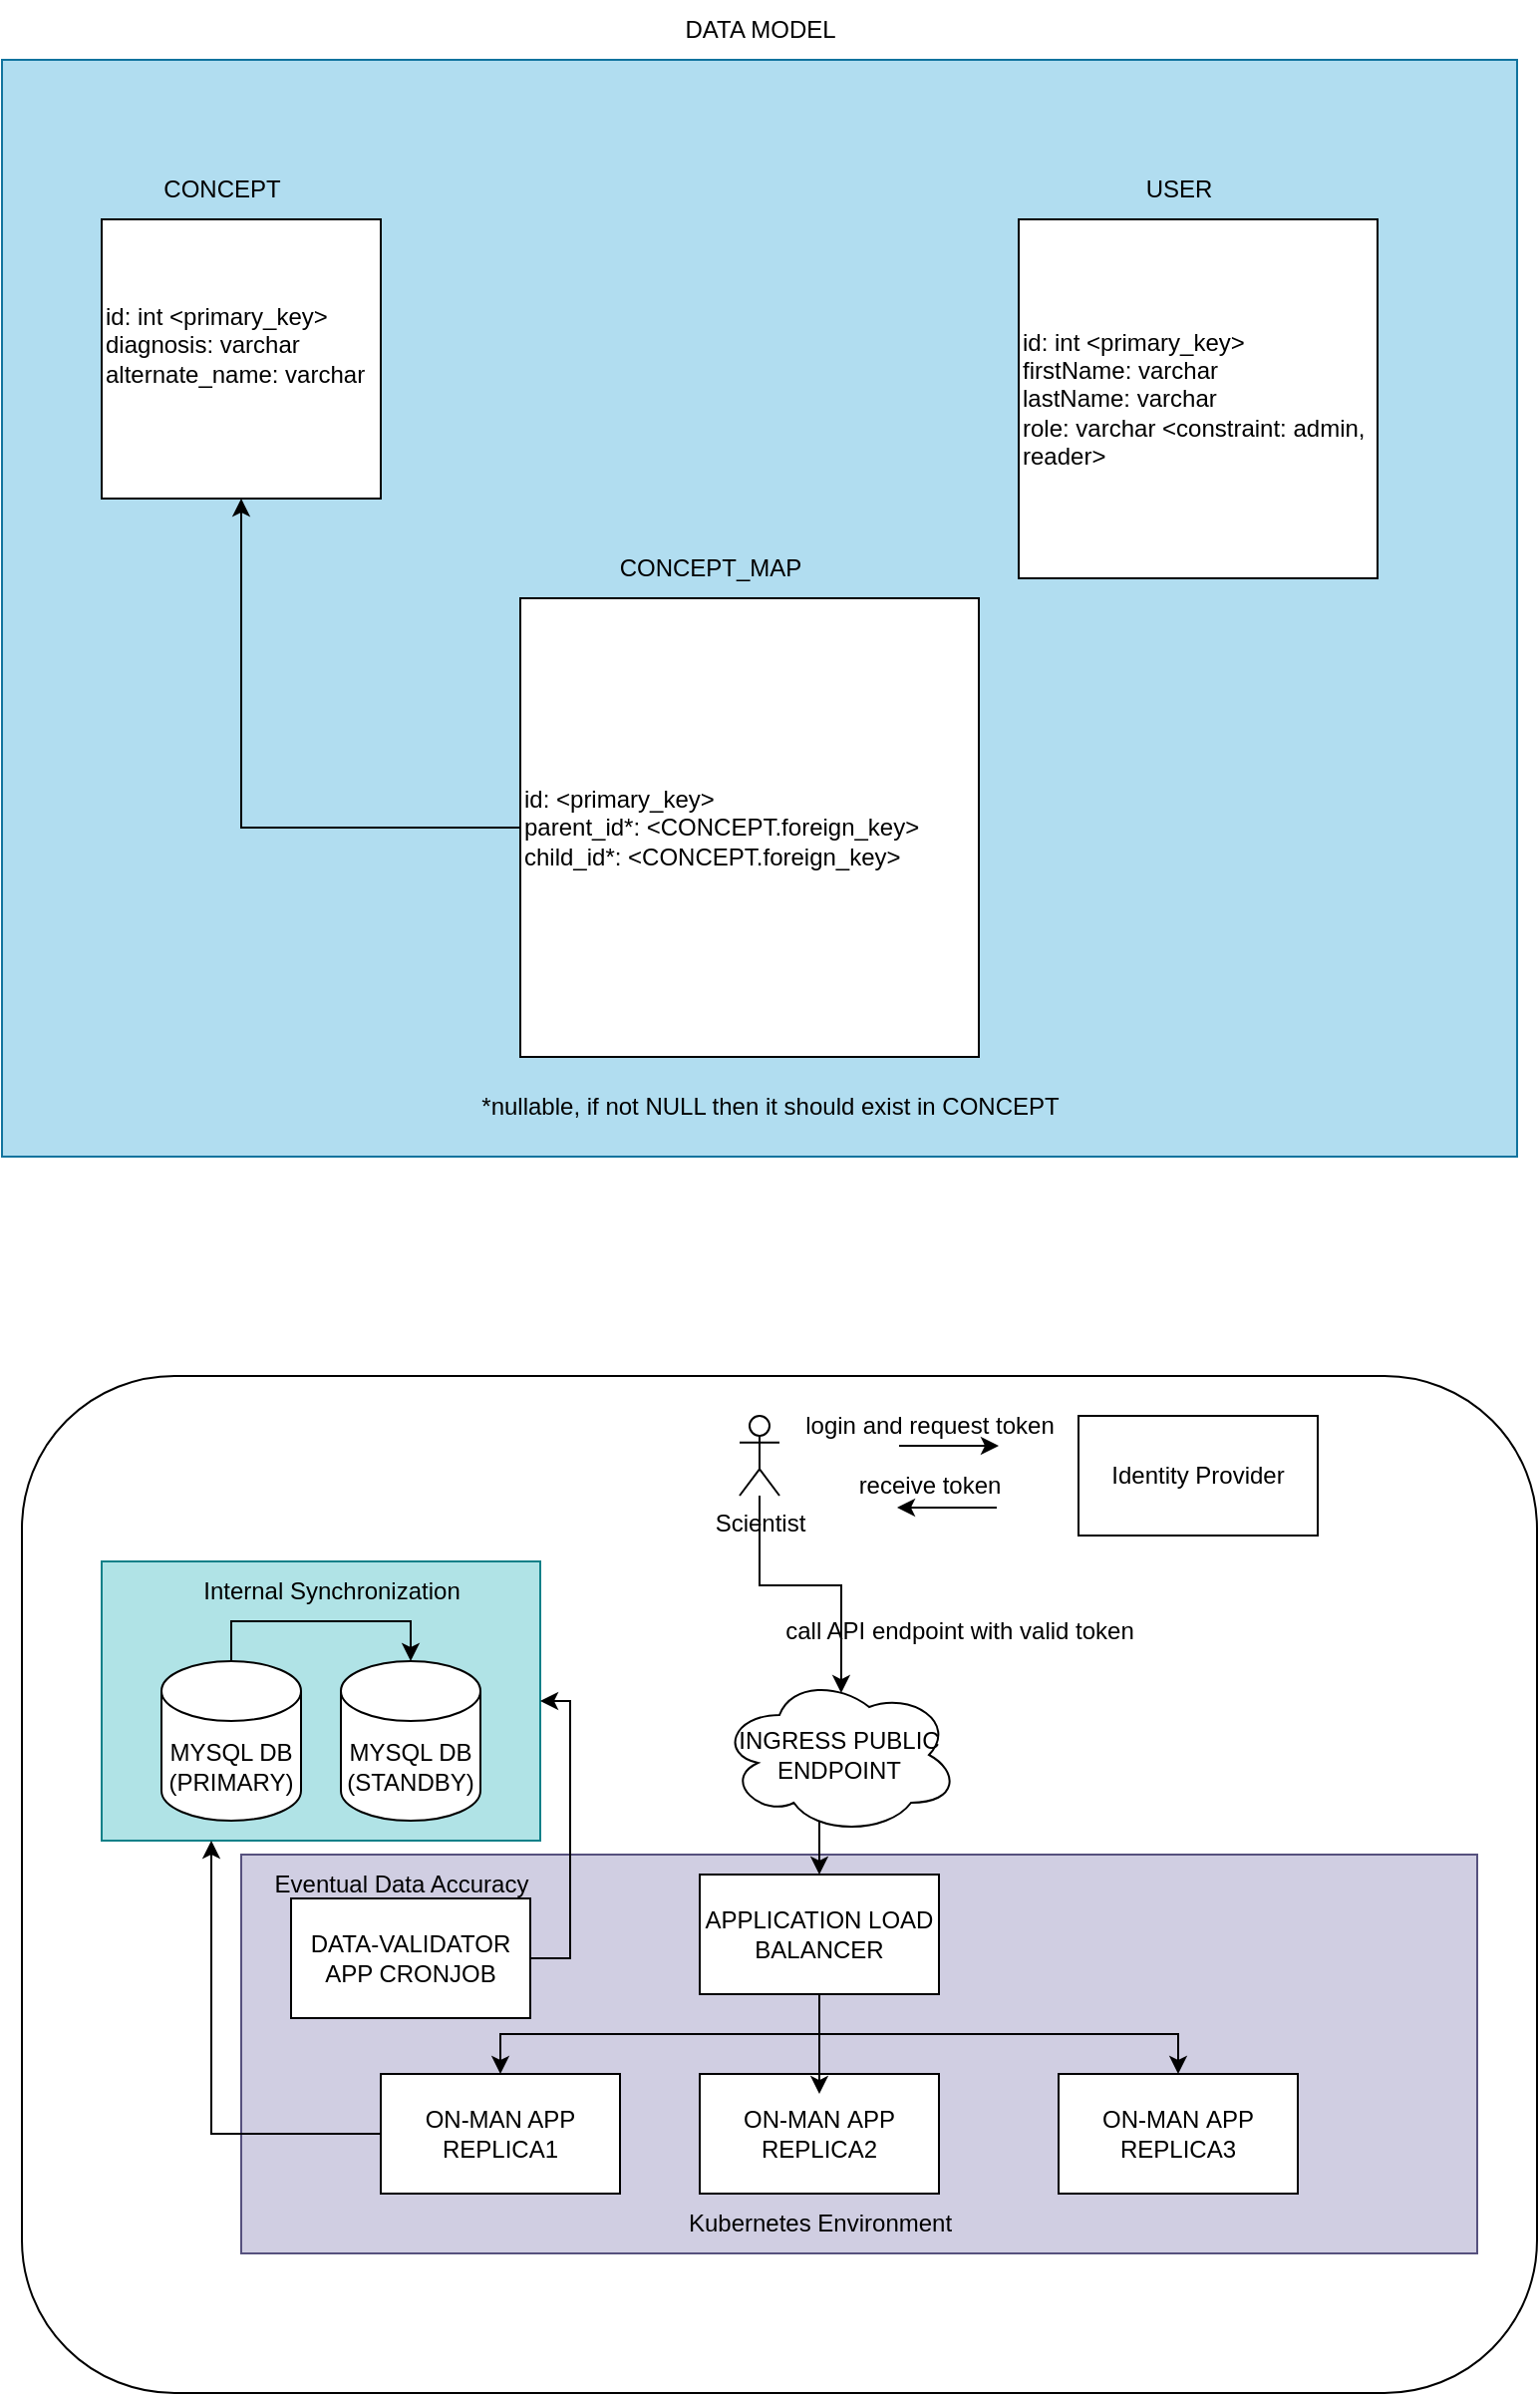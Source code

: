 <mxfile version="24.7.12">
  <diagram name="Page-1" id="G7BgJ-LmOUiGPklKZhLO">
    <mxGraphModel dx="1242" dy="734" grid="1" gridSize="10" guides="1" tooltips="1" connect="1" arrows="1" fold="1" page="1" pageScale="1" pageWidth="850" pageHeight="1100" math="0" shadow="0">
      <root>
        <mxCell id="0" />
        <mxCell id="1" parent="0" />
        <mxCell id="RncXROPEYOgEfF-oAxky-13" value="" style="rounded=1;whiteSpace=wrap;html=1;" vertex="1" parent="1">
          <mxGeometry x="40" y="700" width="760" height="510" as="geometry" />
        </mxCell>
        <mxCell id="RncXROPEYOgEfF-oAxky-42" value="" style="rounded=0;whiteSpace=wrap;html=1;fillColor=#d0cee2;strokeColor=#56517e;" vertex="1" parent="1">
          <mxGeometry x="150" y="940" width="620" height="200" as="geometry" />
        </mxCell>
        <mxCell id="RncXROPEYOgEfF-oAxky-28" value="" style="rounded=0;whiteSpace=wrap;html=1;fillColor=#b0e3e6;strokeColor=#0e8088;" vertex="1" parent="1">
          <mxGeometry x="80" y="793" width="220" height="140" as="geometry" />
        </mxCell>
        <mxCell id="RncXROPEYOgEfF-oAxky-10" value="" style="rounded=0;whiteSpace=wrap;html=1;fillColor=#b1ddf0;strokeColor=#10739e;" vertex="1" parent="1">
          <mxGeometry x="30" y="40" width="760" height="550" as="geometry" />
        </mxCell>
        <mxCell id="RncXROPEYOgEfF-oAxky-1" value="id: int &amp;lt;primary_key&amp;gt;&lt;div&gt;diagnosis: varchar&lt;/div&gt;&lt;div&gt;alternate_name: varchar&lt;/div&gt;&lt;div&gt;&lt;br&gt;&lt;/div&gt;" style="whiteSpace=wrap;html=1;aspect=fixed;align=left;" vertex="1" parent="1">
          <mxGeometry x="80" y="120" width="140" height="140" as="geometry" />
        </mxCell>
        <mxCell id="RncXROPEYOgEfF-oAxky-2" value="&lt;div style=&quot;&quot;&gt;&lt;span style=&quot;background-color: initial;&quot;&gt;id: int &amp;lt;primary_key&amp;gt;&lt;/span&gt;&lt;/div&gt;&lt;div style=&quot;&quot;&gt;firstName: varchar&lt;/div&gt;&lt;div style=&quot;&quot;&gt;lastName: varchar&lt;/div&gt;&lt;div style=&quot;&quot;&gt;role: varchar &amp;lt;constraint: admin, reader&amp;gt;&lt;/div&gt;" style="whiteSpace=wrap;html=1;aspect=fixed;align=left;" vertex="1" parent="1">
          <mxGeometry x="540" y="120" width="180" height="180" as="geometry" />
        </mxCell>
        <mxCell id="RncXROPEYOgEfF-oAxky-12" style="edgeStyle=orthogonalEdgeStyle;rounded=0;orthogonalLoop=1;jettySize=auto;html=1;entryX=0.5;entryY=1;entryDx=0;entryDy=0;" edge="1" parent="1" source="RncXROPEYOgEfF-oAxky-3" target="RncXROPEYOgEfF-oAxky-1">
          <mxGeometry relative="1" as="geometry" />
        </mxCell>
        <mxCell id="RncXROPEYOgEfF-oAxky-3" value="id: &amp;lt;primary_key&amp;gt;&lt;div&gt;parent_id*: &amp;lt;CONCEPT.foreign_key&amp;gt;&lt;/div&gt;&lt;div&gt;child_id*: &amp;lt;&lt;span style=&quot;background-color: initial;&quot;&gt;CONCEPT.&lt;/span&gt;&lt;span style=&quot;background-color: initial;&quot;&gt;foreign_key&amp;gt;&lt;/span&gt;&lt;/div&gt;" style="whiteSpace=wrap;html=1;aspect=fixed;align=left;" vertex="1" parent="1">
          <mxGeometry x="290" y="310" width="230" height="230" as="geometry" />
        </mxCell>
        <mxCell id="RncXROPEYOgEfF-oAxky-6" value="CONCEPT" style="text;html=1;align=center;verticalAlign=middle;resizable=0;points=[];autosize=1;strokeColor=none;fillColor=none;" vertex="1" parent="1">
          <mxGeometry x="100" y="90" width="80" height="30" as="geometry" />
        </mxCell>
        <mxCell id="RncXROPEYOgEfF-oAxky-7" value="CONCEPT_MAP" style="text;html=1;align=center;verticalAlign=middle;resizable=0;points=[];autosize=1;strokeColor=none;fillColor=none;" vertex="1" parent="1">
          <mxGeometry x="330" y="280" width="110" height="30" as="geometry" />
        </mxCell>
        <mxCell id="RncXROPEYOgEfF-oAxky-8" value="USER" style="text;html=1;align=center;verticalAlign=middle;resizable=0;points=[];autosize=1;strokeColor=none;fillColor=none;" vertex="1" parent="1">
          <mxGeometry x="590" y="90" width="60" height="30" as="geometry" />
        </mxCell>
        <mxCell id="RncXROPEYOgEfF-oAxky-9" value="*nullable, if not NULL then it should exist in CONCEPT" style="text;html=1;align=center;verticalAlign=middle;resizable=0;points=[];autosize=1;strokeColor=none;fillColor=none;" vertex="1" parent="1">
          <mxGeometry x="260" y="550" width="310" height="30" as="geometry" />
        </mxCell>
        <mxCell id="RncXROPEYOgEfF-oAxky-11" value="DATA MODEL" style="text;html=1;align=center;verticalAlign=middle;resizable=0;points=[];autosize=1;strokeColor=none;fillColor=none;" vertex="1" parent="1">
          <mxGeometry x="360" y="10" width="100" height="30" as="geometry" />
        </mxCell>
        <mxCell id="RncXROPEYOgEfF-oAxky-19" style="edgeStyle=orthogonalEdgeStyle;rounded=0;orthogonalLoop=1;jettySize=auto;html=1;exitX=0.5;exitY=1;exitDx=0;exitDy=0;entryX=0.5;entryY=0;entryDx=0;entryDy=0;" edge="1" parent="1" source="RncXROPEYOgEfF-oAxky-14" target="RncXROPEYOgEfF-oAxky-15">
          <mxGeometry relative="1" as="geometry" />
        </mxCell>
        <mxCell id="RncXROPEYOgEfF-oAxky-20" style="edgeStyle=orthogonalEdgeStyle;rounded=0;orthogonalLoop=1;jettySize=auto;html=1;exitX=0.5;exitY=1;exitDx=0;exitDy=0;" edge="1" parent="1" source="RncXROPEYOgEfF-oAxky-14" target="RncXROPEYOgEfF-oAxky-16">
          <mxGeometry relative="1" as="geometry" />
        </mxCell>
        <mxCell id="RncXROPEYOgEfF-oAxky-14" value="APPLICATION LOAD BALANCER" style="rounded=0;whiteSpace=wrap;html=1;" vertex="1" parent="1">
          <mxGeometry x="380" y="950" width="120" height="60" as="geometry" />
        </mxCell>
        <mxCell id="RncXROPEYOgEfF-oAxky-47" style="edgeStyle=orthogonalEdgeStyle;rounded=0;orthogonalLoop=1;jettySize=auto;html=1;exitX=0;exitY=0.5;exitDx=0;exitDy=0;entryX=0.25;entryY=1;entryDx=0;entryDy=0;" edge="1" parent="1" source="RncXROPEYOgEfF-oAxky-15" target="RncXROPEYOgEfF-oAxky-28">
          <mxGeometry relative="1" as="geometry" />
        </mxCell>
        <mxCell id="RncXROPEYOgEfF-oAxky-15" value="ON-MAN APP REPLICA1" style="rounded=0;whiteSpace=wrap;html=1;" vertex="1" parent="1">
          <mxGeometry x="220" y="1050" width="120" height="60" as="geometry" />
        </mxCell>
        <mxCell id="RncXROPEYOgEfF-oAxky-16" value="ON-MAN&amp;nbsp;APP REPLICA3" style="rounded=0;whiteSpace=wrap;html=1;" vertex="1" parent="1">
          <mxGeometry x="560" y="1050" width="120" height="60" as="geometry" />
        </mxCell>
        <mxCell id="RncXROPEYOgEfF-oAxky-17" value="ON-MAN&amp;nbsp;APP REPLICA2" style="rounded=0;whiteSpace=wrap;html=1;" vertex="1" parent="1">
          <mxGeometry x="380" y="1050" width="120" height="60" as="geometry" />
        </mxCell>
        <mxCell id="RncXROPEYOgEfF-oAxky-18" style="edgeStyle=orthogonalEdgeStyle;rounded=0;orthogonalLoop=1;jettySize=auto;html=1;exitX=0.5;exitY=1;exitDx=0;exitDy=0;entryX=0.5;entryY=0.167;entryDx=0;entryDy=0;entryPerimeter=0;" edge="1" parent="1" source="RncXROPEYOgEfF-oAxky-14" target="RncXROPEYOgEfF-oAxky-17">
          <mxGeometry relative="1" as="geometry" />
        </mxCell>
        <mxCell id="RncXROPEYOgEfF-oAxky-22" value="MYSQL DB (PRIMARY)" style="shape=cylinder3;whiteSpace=wrap;html=1;boundedLbl=1;backgroundOutline=1;size=15;" vertex="1" parent="1">
          <mxGeometry x="110" y="843" width="70" height="80" as="geometry" />
        </mxCell>
        <mxCell id="RncXROPEYOgEfF-oAxky-23" value="MYSQL DB (STANDBY)" style="shape=cylinder3;whiteSpace=wrap;html=1;boundedLbl=1;backgroundOutline=1;size=15;" vertex="1" parent="1">
          <mxGeometry x="200" y="843" width="70" height="80" as="geometry" />
        </mxCell>
        <mxCell id="RncXROPEYOgEfF-oAxky-25" style="edgeStyle=orthogonalEdgeStyle;rounded=0;orthogonalLoop=1;jettySize=auto;html=1;exitX=0.5;exitY=0;exitDx=0;exitDy=0;exitPerimeter=0;entryX=0.5;entryY=0;entryDx=0;entryDy=0;entryPerimeter=0;" edge="1" parent="1" source="RncXROPEYOgEfF-oAxky-22" target="RncXROPEYOgEfF-oAxky-23">
          <mxGeometry relative="1" as="geometry" />
        </mxCell>
        <mxCell id="RncXROPEYOgEfF-oAxky-27" value="Internal Synchronization" style="text;html=1;align=center;verticalAlign=middle;resizable=0;points=[];autosize=1;strokeColor=none;fillColor=none;" vertex="1" parent="1">
          <mxGeometry x="120" y="793" width="150" height="30" as="geometry" />
        </mxCell>
        <mxCell id="RncXROPEYOgEfF-oAxky-36" style="edgeStyle=orthogonalEdgeStyle;rounded=0;orthogonalLoop=1;jettySize=auto;html=1;entryX=0.508;entryY=0.113;entryDx=0;entryDy=0;entryPerimeter=0;" edge="1" parent="1" source="RncXROPEYOgEfF-oAxky-29" target="RncXROPEYOgEfF-oAxky-41">
          <mxGeometry relative="1" as="geometry">
            <mxPoint x="440" y="873" as="targetPoint" />
          </mxGeometry>
        </mxCell>
        <mxCell id="RncXROPEYOgEfF-oAxky-29" value="Scientist" style="shape=umlActor;verticalLabelPosition=bottom;verticalAlign=top;html=1;outlineConnect=0;" vertex="1" parent="1">
          <mxGeometry x="400" y="720" width="20" height="40" as="geometry" />
        </mxCell>
        <mxCell id="RncXROPEYOgEfF-oAxky-31" value="Identity Provider" style="rounded=0;whiteSpace=wrap;html=1;" vertex="1" parent="1">
          <mxGeometry x="570" y="720" width="120" height="60" as="geometry" />
        </mxCell>
        <mxCell id="RncXROPEYOgEfF-oAxky-32" value="" style="endArrow=classic;html=1;rounded=0;" edge="1" parent="1">
          <mxGeometry width="50" height="50" relative="1" as="geometry">
            <mxPoint x="480" y="735" as="sourcePoint" />
            <mxPoint x="530" y="735" as="targetPoint" />
          </mxGeometry>
        </mxCell>
        <mxCell id="RncXROPEYOgEfF-oAxky-33" value="" style="endArrow=classic;html=1;rounded=0;" edge="1" parent="1">
          <mxGeometry width="50" height="50" relative="1" as="geometry">
            <mxPoint x="529" y="766" as="sourcePoint" />
            <mxPoint x="479" y="766" as="targetPoint" />
          </mxGeometry>
        </mxCell>
        <mxCell id="RncXROPEYOgEfF-oAxky-35" style="edgeStyle=orthogonalEdgeStyle;rounded=0;orthogonalLoop=1;jettySize=auto;html=1;exitX=0.492;exitY=0.913;exitDx=0;exitDy=0;entryX=0.5;entryY=0;entryDx=0;entryDy=0;exitPerimeter=0;" edge="1" parent="1" source="RncXROPEYOgEfF-oAxky-41" target="RncXROPEYOgEfF-oAxky-14">
          <mxGeometry relative="1" as="geometry">
            <mxPoint x="440" y="933" as="sourcePoint" />
          </mxGeometry>
        </mxCell>
        <mxCell id="RncXROPEYOgEfF-oAxky-37" value="login and request token" style="text;html=1;align=center;verticalAlign=middle;resizable=0;points=[];autosize=1;strokeColor=none;fillColor=none;" vertex="1" parent="1">
          <mxGeometry x="420" y="710" width="150" height="30" as="geometry" />
        </mxCell>
        <mxCell id="RncXROPEYOgEfF-oAxky-38" value="receive token" style="text;html=1;align=center;verticalAlign=middle;resizable=0;points=[];autosize=1;strokeColor=none;fillColor=none;" vertex="1" parent="1">
          <mxGeometry x="450" y="740" width="90" height="30" as="geometry" />
        </mxCell>
        <mxCell id="RncXROPEYOgEfF-oAxky-40" value="call API endpoint with valid token" style="text;html=1;align=center;verticalAlign=middle;resizable=0;points=[];autosize=1;strokeColor=none;fillColor=none;" vertex="1" parent="1">
          <mxGeometry x="410" y="813" width="200" height="30" as="geometry" />
        </mxCell>
        <mxCell id="RncXROPEYOgEfF-oAxky-41" value="INGRESS PUBLIC ENDPOINT" style="ellipse;shape=cloud;whiteSpace=wrap;html=1;" vertex="1" parent="1">
          <mxGeometry x="390" y="850" width="120" height="80" as="geometry" />
        </mxCell>
        <mxCell id="RncXROPEYOgEfF-oAxky-43" value="Kubernetes Environment" style="text;html=1;align=center;verticalAlign=middle;resizable=0;points=[];autosize=1;strokeColor=none;fillColor=none;" vertex="1" parent="1">
          <mxGeometry x="360" y="1110" width="160" height="30" as="geometry" />
        </mxCell>
        <mxCell id="RncXROPEYOgEfF-oAxky-48" style="edgeStyle=orthogonalEdgeStyle;rounded=0;orthogonalLoop=1;jettySize=auto;html=1;exitX=1;exitY=0.5;exitDx=0;exitDy=0;entryX=1;entryY=0.5;entryDx=0;entryDy=0;" edge="1" parent="1" source="RncXROPEYOgEfF-oAxky-44" target="RncXROPEYOgEfF-oAxky-28">
          <mxGeometry relative="1" as="geometry" />
        </mxCell>
        <mxCell id="RncXROPEYOgEfF-oAxky-44" value="DATA-VALIDATOR APP CRONJOB" style="rounded=0;whiteSpace=wrap;html=1;" vertex="1" parent="1">
          <mxGeometry x="175" y="962" width="120" height="60" as="geometry" />
        </mxCell>
        <mxCell id="RncXROPEYOgEfF-oAxky-45" value="Eventual Data Accuracy" style="text;html=1;align=center;verticalAlign=middle;resizable=0;points=[];autosize=1;strokeColor=none;fillColor=none;" vertex="1" parent="1">
          <mxGeometry x="155" y="940" width="150" height="30" as="geometry" />
        </mxCell>
      </root>
    </mxGraphModel>
  </diagram>
</mxfile>
